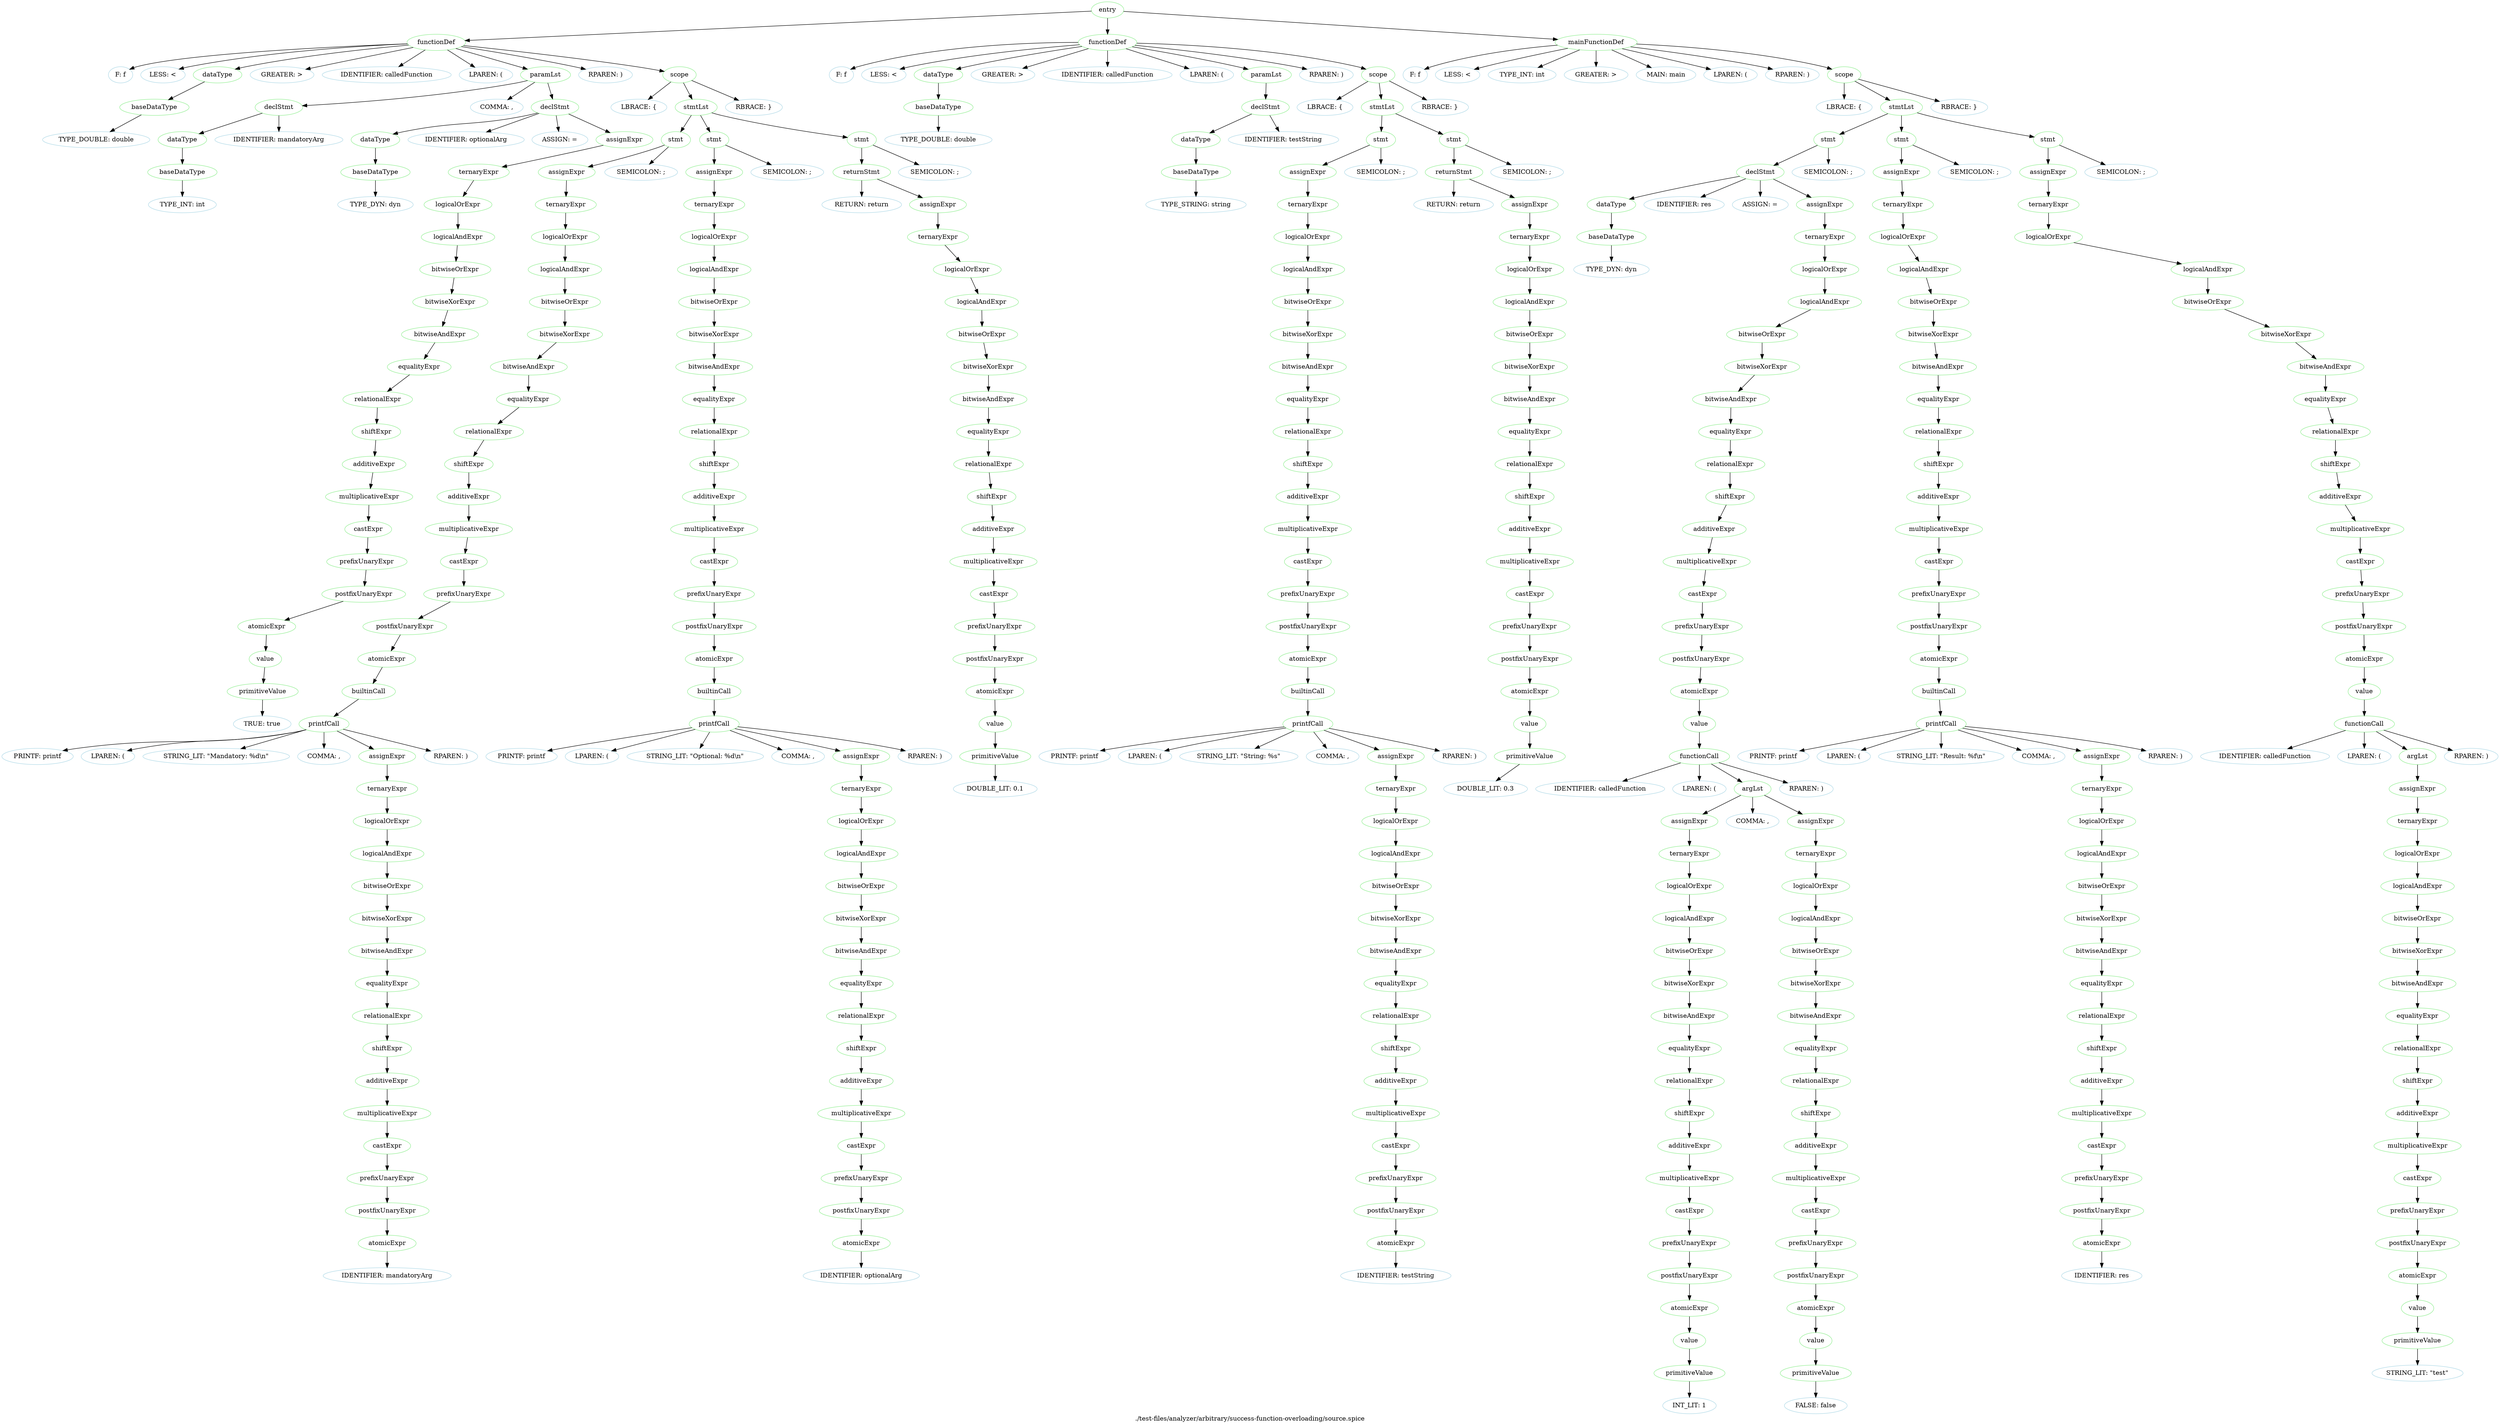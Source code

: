 digraph {
 rankdir="TB";
 label="./test-files/analyzer/arbitrary/success-function-overloading/source.spice";
 L1C0_entry [color="lightgreen",label="entry"];
 L1C0_functionDef [color="lightgreen",label="functionDef"];
 L1C0_entry -> L1C0_functionDef;
 L1C0 [color="lightblue",label="F: f"];
 L1C0_functionDef -> L1C0
 L1C1 [color="lightblue",label="LESS: <"];
 L1C0_functionDef -> L1C1
 L1C2_dataType [color="lightgreen",label="dataType"];
 L1C0_functionDef -> L1C2_dataType;
 L1C2_baseDataType [color="lightgreen",label="baseDataType"];
 L1C2_dataType -> L1C2_baseDataType;
 L1C2 [color="lightblue",label="TYPE_DOUBLE: double"];
 L1C2_baseDataType -> L1C2
 L1C8 [color="lightblue",label="GREATER: >"];
 L1C0_functionDef -> L1C8
 L1C10 [color="lightblue",label="IDENTIFIER: calledFunction"];
 L1C0_functionDef -> L1C10
 L1C24 [color="lightblue",label="LPAREN: ("];
 L1C0_functionDef -> L1C24
 L1C25_paramLst [color="lightgreen",label="paramLst"];
 L1C0_functionDef -> L1C25_paramLst;
 L1C25_declStmt [color="lightgreen",label="declStmt"];
 L1C25_paramLst -> L1C25_declStmt;
 L1C25_dataType [color="lightgreen",label="dataType"];
 L1C25_declStmt -> L1C25_dataType;
 L1C25_baseDataType [color="lightgreen",label="baseDataType"];
 L1C25_dataType -> L1C25_baseDataType;
 L1C25 [color="lightblue",label="TYPE_INT: int"];
 L1C25_baseDataType -> L1C25
 L1C29 [color="lightblue",label="IDENTIFIER: mandatoryArg"];
 L1C25_declStmt -> L1C29
 L1C41 [color="lightblue",label="COMMA: ,"];
 L1C25_paramLst -> L1C41
 L1C43_declStmt [color="lightgreen",label="declStmt"];
 L1C25_paramLst -> L1C43_declStmt;
 L1C43_dataType [color="lightgreen",label="dataType"];
 L1C43_declStmt -> L1C43_dataType;
 L1C43_baseDataType [color="lightgreen",label="baseDataType"];
 L1C43_dataType -> L1C43_baseDataType;
 L1C43 [color="lightblue",label="TYPE_DYN: dyn"];
 L1C43_baseDataType -> L1C43
 L1C47 [color="lightblue",label="IDENTIFIER: optionalArg"];
 L1C43_declStmt -> L1C47
 L1C59 [color="lightblue",label="ASSIGN: ="];
 L1C43_declStmt -> L1C59
 L1C61_assignExpr [color="lightgreen",label="assignExpr"];
 L1C43_declStmt -> L1C61_assignExpr;
 L1C61_ternaryExpr [color="lightgreen",label="ternaryExpr"];
 L1C61_assignExpr -> L1C61_ternaryExpr;
 L1C61_logicalOrExpr [color="lightgreen",label="logicalOrExpr"];
 L1C61_ternaryExpr -> L1C61_logicalOrExpr;
 L1C61_logicalAndExpr [color="lightgreen",label="logicalAndExpr"];
 L1C61_logicalOrExpr -> L1C61_logicalAndExpr;
 L1C61_bitwiseOrExpr [color="lightgreen",label="bitwiseOrExpr"];
 L1C61_logicalAndExpr -> L1C61_bitwiseOrExpr;
 L1C61_bitwiseXorExpr [color="lightgreen",label="bitwiseXorExpr"];
 L1C61_bitwiseOrExpr -> L1C61_bitwiseXorExpr;
 L1C61_bitwiseAndExpr [color="lightgreen",label="bitwiseAndExpr"];
 L1C61_bitwiseXorExpr -> L1C61_bitwiseAndExpr;
 L1C61_equalityExpr [color="lightgreen",label="equalityExpr"];
 L1C61_bitwiseAndExpr -> L1C61_equalityExpr;
 L1C61_relationalExpr [color="lightgreen",label="relationalExpr"];
 L1C61_equalityExpr -> L1C61_relationalExpr;
 L1C61_shiftExpr [color="lightgreen",label="shiftExpr"];
 L1C61_relationalExpr -> L1C61_shiftExpr;
 L1C61_additiveExpr [color="lightgreen",label="additiveExpr"];
 L1C61_shiftExpr -> L1C61_additiveExpr;
 L1C61_multiplicativeExpr [color="lightgreen",label="multiplicativeExpr"];
 L1C61_additiveExpr -> L1C61_multiplicativeExpr;
 L1C61_castExpr [color="lightgreen",label="castExpr"];
 L1C61_multiplicativeExpr -> L1C61_castExpr;
 L1C61_prefixUnaryExpr [color="lightgreen",label="prefixUnaryExpr"];
 L1C61_castExpr -> L1C61_prefixUnaryExpr;
 L1C61_postfixUnaryExpr [color="lightgreen",label="postfixUnaryExpr"];
 L1C61_prefixUnaryExpr -> L1C61_postfixUnaryExpr;
 L1C61_atomicExpr [color="lightgreen",label="atomicExpr"];
 L1C61_postfixUnaryExpr -> L1C61_atomicExpr;
 L1C61_value [color="lightgreen",label="value"];
 L1C61_atomicExpr -> L1C61_value;
 L1C61_primitiveValue [color="lightgreen",label="primitiveValue"];
 L1C61_value -> L1C61_primitiveValue;
 L1C61 [color="lightblue",label="TRUE: true"];
 L1C61_primitiveValue -> L1C61
 L1C65 [color="lightblue",label="RPAREN: )"];
 L1C0_functionDef -> L1C65
 L1C67_scope [color="lightgreen",label="scope"];
 L1C0_functionDef -> L1C67_scope;
 L1C67 [color="lightblue",label="LBRACE: {"];
 L1C67_scope -> L1C67
 L2C4_stmtLst [color="lightgreen",label="stmtLst"];
 L1C67_scope -> L2C4_stmtLst;
 L2C4_stmt [color="lightgreen",label="stmt"];
 L2C4_stmtLst -> L2C4_stmt;
 L2C4_assignExpr [color="lightgreen",label="assignExpr"];
 L2C4_stmt -> L2C4_assignExpr;
 L2C4_ternaryExpr [color="lightgreen",label="ternaryExpr"];
 L2C4_assignExpr -> L2C4_ternaryExpr;
 L2C4_logicalOrExpr [color="lightgreen",label="logicalOrExpr"];
 L2C4_ternaryExpr -> L2C4_logicalOrExpr;
 L2C4_logicalAndExpr [color="lightgreen",label="logicalAndExpr"];
 L2C4_logicalOrExpr -> L2C4_logicalAndExpr;
 L2C4_bitwiseOrExpr [color="lightgreen",label="bitwiseOrExpr"];
 L2C4_logicalAndExpr -> L2C4_bitwiseOrExpr;
 L2C4_bitwiseXorExpr [color="lightgreen",label="bitwiseXorExpr"];
 L2C4_bitwiseOrExpr -> L2C4_bitwiseXorExpr;
 L2C4_bitwiseAndExpr [color="lightgreen",label="bitwiseAndExpr"];
 L2C4_bitwiseXorExpr -> L2C4_bitwiseAndExpr;
 L2C4_equalityExpr [color="lightgreen",label="equalityExpr"];
 L2C4_bitwiseAndExpr -> L2C4_equalityExpr;
 L2C4_relationalExpr [color="lightgreen",label="relationalExpr"];
 L2C4_equalityExpr -> L2C4_relationalExpr;
 L2C4_shiftExpr [color="lightgreen",label="shiftExpr"];
 L2C4_relationalExpr -> L2C4_shiftExpr;
 L2C4_additiveExpr [color="lightgreen",label="additiveExpr"];
 L2C4_shiftExpr -> L2C4_additiveExpr;
 L2C4_multiplicativeExpr [color="lightgreen",label="multiplicativeExpr"];
 L2C4_additiveExpr -> L2C4_multiplicativeExpr;
 L2C4_castExpr [color="lightgreen",label="castExpr"];
 L2C4_multiplicativeExpr -> L2C4_castExpr;
 L2C4_prefixUnaryExpr [color="lightgreen",label="prefixUnaryExpr"];
 L2C4_castExpr -> L2C4_prefixUnaryExpr;
 L2C4_postfixUnaryExpr [color="lightgreen",label="postfixUnaryExpr"];
 L2C4_prefixUnaryExpr -> L2C4_postfixUnaryExpr;
 L2C4_atomicExpr [color="lightgreen",label="atomicExpr"];
 L2C4_postfixUnaryExpr -> L2C4_atomicExpr;
 L2C4_builtinCall [color="lightgreen",label="builtinCall"];
 L2C4_atomicExpr -> L2C4_builtinCall;
 L2C4_printfCall [color="lightgreen",label="printfCall"];
 L2C4_builtinCall -> L2C4_printfCall;
 L2C4 [color="lightblue",label="PRINTF: printf"];
 L2C4_printfCall -> L2C4
 L2C10 [color="lightblue",label="LPAREN: ("];
 L2C4_printfCall -> L2C10
 L2C11 [color="lightblue",label="STRING_LIT: \"Mandatory: %d\\n\""];
 L2C4_printfCall -> L2C11
 L2C28 [color="lightblue",label="COMMA: ,"];
 L2C4_printfCall -> L2C28
 L2C30_assignExpr [color="lightgreen",label="assignExpr"];
 L2C4_printfCall -> L2C30_assignExpr;
 L2C30_ternaryExpr [color="lightgreen",label="ternaryExpr"];
 L2C30_assignExpr -> L2C30_ternaryExpr;
 L2C30_logicalOrExpr [color="lightgreen",label="logicalOrExpr"];
 L2C30_ternaryExpr -> L2C30_logicalOrExpr;
 L2C30_logicalAndExpr [color="lightgreen",label="logicalAndExpr"];
 L2C30_logicalOrExpr -> L2C30_logicalAndExpr;
 L2C30_bitwiseOrExpr [color="lightgreen",label="bitwiseOrExpr"];
 L2C30_logicalAndExpr -> L2C30_bitwiseOrExpr;
 L2C30_bitwiseXorExpr [color="lightgreen",label="bitwiseXorExpr"];
 L2C30_bitwiseOrExpr -> L2C30_bitwiseXorExpr;
 L2C30_bitwiseAndExpr [color="lightgreen",label="bitwiseAndExpr"];
 L2C30_bitwiseXorExpr -> L2C30_bitwiseAndExpr;
 L2C30_equalityExpr [color="lightgreen",label="equalityExpr"];
 L2C30_bitwiseAndExpr -> L2C30_equalityExpr;
 L2C30_relationalExpr [color="lightgreen",label="relationalExpr"];
 L2C30_equalityExpr -> L2C30_relationalExpr;
 L2C30_shiftExpr [color="lightgreen",label="shiftExpr"];
 L2C30_relationalExpr -> L2C30_shiftExpr;
 L2C30_additiveExpr [color="lightgreen",label="additiveExpr"];
 L2C30_shiftExpr -> L2C30_additiveExpr;
 L2C30_multiplicativeExpr [color="lightgreen",label="multiplicativeExpr"];
 L2C30_additiveExpr -> L2C30_multiplicativeExpr;
 L2C30_castExpr [color="lightgreen",label="castExpr"];
 L2C30_multiplicativeExpr -> L2C30_castExpr;
 L2C30_prefixUnaryExpr [color="lightgreen",label="prefixUnaryExpr"];
 L2C30_castExpr -> L2C30_prefixUnaryExpr;
 L2C30_postfixUnaryExpr [color="lightgreen",label="postfixUnaryExpr"];
 L2C30_prefixUnaryExpr -> L2C30_postfixUnaryExpr;
 L2C30_atomicExpr [color="lightgreen",label="atomicExpr"];
 L2C30_postfixUnaryExpr -> L2C30_atomicExpr;
 L2C30 [color="lightblue",label="IDENTIFIER: mandatoryArg"];
 L2C30_atomicExpr -> L2C30
 L2C42 [color="lightblue",label="RPAREN: )"];
 L2C4_printfCall -> L2C42
 L2C43 [color="lightblue",label="SEMICOLON: ;"];
 L2C4_stmt -> L2C43
 L3C4_stmt [color="lightgreen",label="stmt"];
 L2C4_stmtLst -> L3C4_stmt;
 L3C4_assignExpr [color="lightgreen",label="assignExpr"];
 L3C4_stmt -> L3C4_assignExpr;
 L3C4_ternaryExpr [color="lightgreen",label="ternaryExpr"];
 L3C4_assignExpr -> L3C4_ternaryExpr;
 L3C4_logicalOrExpr [color="lightgreen",label="logicalOrExpr"];
 L3C4_ternaryExpr -> L3C4_logicalOrExpr;
 L3C4_logicalAndExpr [color="lightgreen",label="logicalAndExpr"];
 L3C4_logicalOrExpr -> L3C4_logicalAndExpr;
 L3C4_bitwiseOrExpr [color="lightgreen",label="bitwiseOrExpr"];
 L3C4_logicalAndExpr -> L3C4_bitwiseOrExpr;
 L3C4_bitwiseXorExpr [color="lightgreen",label="bitwiseXorExpr"];
 L3C4_bitwiseOrExpr -> L3C4_bitwiseXorExpr;
 L3C4_bitwiseAndExpr [color="lightgreen",label="bitwiseAndExpr"];
 L3C4_bitwiseXorExpr -> L3C4_bitwiseAndExpr;
 L3C4_equalityExpr [color="lightgreen",label="equalityExpr"];
 L3C4_bitwiseAndExpr -> L3C4_equalityExpr;
 L3C4_relationalExpr [color="lightgreen",label="relationalExpr"];
 L3C4_equalityExpr -> L3C4_relationalExpr;
 L3C4_shiftExpr [color="lightgreen",label="shiftExpr"];
 L3C4_relationalExpr -> L3C4_shiftExpr;
 L3C4_additiveExpr [color="lightgreen",label="additiveExpr"];
 L3C4_shiftExpr -> L3C4_additiveExpr;
 L3C4_multiplicativeExpr [color="lightgreen",label="multiplicativeExpr"];
 L3C4_additiveExpr -> L3C4_multiplicativeExpr;
 L3C4_castExpr [color="lightgreen",label="castExpr"];
 L3C4_multiplicativeExpr -> L3C4_castExpr;
 L3C4_prefixUnaryExpr [color="lightgreen",label="prefixUnaryExpr"];
 L3C4_castExpr -> L3C4_prefixUnaryExpr;
 L3C4_postfixUnaryExpr [color="lightgreen",label="postfixUnaryExpr"];
 L3C4_prefixUnaryExpr -> L3C4_postfixUnaryExpr;
 L3C4_atomicExpr [color="lightgreen",label="atomicExpr"];
 L3C4_postfixUnaryExpr -> L3C4_atomicExpr;
 L3C4_builtinCall [color="lightgreen",label="builtinCall"];
 L3C4_atomicExpr -> L3C4_builtinCall;
 L3C4_printfCall [color="lightgreen",label="printfCall"];
 L3C4_builtinCall -> L3C4_printfCall;
 L3C4 [color="lightblue",label="PRINTF: printf"];
 L3C4_printfCall -> L3C4
 L3C10 [color="lightblue",label="LPAREN: ("];
 L3C4_printfCall -> L3C10
 L3C11 [color="lightblue",label="STRING_LIT: \"Optional: %d\\n\""];
 L3C4_printfCall -> L3C11
 L3C27 [color="lightblue",label="COMMA: ,"];
 L3C4_printfCall -> L3C27
 L3C29_assignExpr [color="lightgreen",label="assignExpr"];
 L3C4_printfCall -> L3C29_assignExpr;
 L3C29_ternaryExpr [color="lightgreen",label="ternaryExpr"];
 L3C29_assignExpr -> L3C29_ternaryExpr;
 L3C29_logicalOrExpr [color="lightgreen",label="logicalOrExpr"];
 L3C29_ternaryExpr -> L3C29_logicalOrExpr;
 L3C29_logicalAndExpr [color="lightgreen",label="logicalAndExpr"];
 L3C29_logicalOrExpr -> L3C29_logicalAndExpr;
 L3C29_bitwiseOrExpr [color="lightgreen",label="bitwiseOrExpr"];
 L3C29_logicalAndExpr -> L3C29_bitwiseOrExpr;
 L3C29_bitwiseXorExpr [color="lightgreen",label="bitwiseXorExpr"];
 L3C29_bitwiseOrExpr -> L3C29_bitwiseXorExpr;
 L3C29_bitwiseAndExpr [color="lightgreen",label="bitwiseAndExpr"];
 L3C29_bitwiseXorExpr -> L3C29_bitwiseAndExpr;
 L3C29_equalityExpr [color="lightgreen",label="equalityExpr"];
 L3C29_bitwiseAndExpr -> L3C29_equalityExpr;
 L3C29_relationalExpr [color="lightgreen",label="relationalExpr"];
 L3C29_equalityExpr -> L3C29_relationalExpr;
 L3C29_shiftExpr [color="lightgreen",label="shiftExpr"];
 L3C29_relationalExpr -> L3C29_shiftExpr;
 L3C29_additiveExpr [color="lightgreen",label="additiveExpr"];
 L3C29_shiftExpr -> L3C29_additiveExpr;
 L3C29_multiplicativeExpr [color="lightgreen",label="multiplicativeExpr"];
 L3C29_additiveExpr -> L3C29_multiplicativeExpr;
 L3C29_castExpr [color="lightgreen",label="castExpr"];
 L3C29_multiplicativeExpr -> L3C29_castExpr;
 L3C29_prefixUnaryExpr [color="lightgreen",label="prefixUnaryExpr"];
 L3C29_castExpr -> L3C29_prefixUnaryExpr;
 L3C29_postfixUnaryExpr [color="lightgreen",label="postfixUnaryExpr"];
 L3C29_prefixUnaryExpr -> L3C29_postfixUnaryExpr;
 L3C29_atomicExpr [color="lightgreen",label="atomicExpr"];
 L3C29_postfixUnaryExpr -> L3C29_atomicExpr;
 L3C29 [color="lightblue",label="IDENTIFIER: optionalArg"];
 L3C29_atomicExpr -> L3C29
 L3C40 [color="lightblue",label="RPAREN: )"];
 L3C4_printfCall -> L3C40
 L3C41 [color="lightblue",label="SEMICOLON: ;"];
 L3C4_stmt -> L3C41
 L4C4_stmt [color="lightgreen",label="stmt"];
 L2C4_stmtLst -> L4C4_stmt;
 L4C4_returnStmt [color="lightgreen",label="returnStmt"];
 L4C4_stmt -> L4C4_returnStmt;
 L4C4 [color="lightblue",label="RETURN: return"];
 L4C4_returnStmt -> L4C4
 L4C11_assignExpr [color="lightgreen",label="assignExpr"];
 L4C4_returnStmt -> L4C11_assignExpr;
 L4C11_ternaryExpr [color="lightgreen",label="ternaryExpr"];
 L4C11_assignExpr -> L4C11_ternaryExpr;
 L4C11_logicalOrExpr [color="lightgreen",label="logicalOrExpr"];
 L4C11_ternaryExpr -> L4C11_logicalOrExpr;
 L4C11_logicalAndExpr [color="lightgreen",label="logicalAndExpr"];
 L4C11_logicalOrExpr -> L4C11_logicalAndExpr;
 L4C11_bitwiseOrExpr [color="lightgreen",label="bitwiseOrExpr"];
 L4C11_logicalAndExpr -> L4C11_bitwiseOrExpr;
 L4C11_bitwiseXorExpr [color="lightgreen",label="bitwiseXorExpr"];
 L4C11_bitwiseOrExpr -> L4C11_bitwiseXorExpr;
 L4C11_bitwiseAndExpr [color="lightgreen",label="bitwiseAndExpr"];
 L4C11_bitwiseXorExpr -> L4C11_bitwiseAndExpr;
 L4C11_equalityExpr [color="lightgreen",label="equalityExpr"];
 L4C11_bitwiseAndExpr -> L4C11_equalityExpr;
 L4C11_relationalExpr [color="lightgreen",label="relationalExpr"];
 L4C11_equalityExpr -> L4C11_relationalExpr;
 L4C11_shiftExpr [color="lightgreen",label="shiftExpr"];
 L4C11_relationalExpr -> L4C11_shiftExpr;
 L4C11_additiveExpr [color="lightgreen",label="additiveExpr"];
 L4C11_shiftExpr -> L4C11_additiveExpr;
 L4C11_multiplicativeExpr [color="lightgreen",label="multiplicativeExpr"];
 L4C11_additiveExpr -> L4C11_multiplicativeExpr;
 L4C11_castExpr [color="lightgreen",label="castExpr"];
 L4C11_multiplicativeExpr -> L4C11_castExpr;
 L4C11_prefixUnaryExpr [color="lightgreen",label="prefixUnaryExpr"];
 L4C11_castExpr -> L4C11_prefixUnaryExpr;
 L4C11_postfixUnaryExpr [color="lightgreen",label="postfixUnaryExpr"];
 L4C11_prefixUnaryExpr -> L4C11_postfixUnaryExpr;
 L4C11_atomicExpr [color="lightgreen",label="atomicExpr"];
 L4C11_postfixUnaryExpr -> L4C11_atomicExpr;
 L4C11_value [color="lightgreen",label="value"];
 L4C11_atomicExpr -> L4C11_value;
 L4C11_primitiveValue [color="lightgreen",label="primitiveValue"];
 L4C11_value -> L4C11_primitiveValue;
 L4C11 [color="lightblue",label="DOUBLE_LIT: 0.1"];
 L4C11_primitiveValue -> L4C11
 L4C14 [color="lightblue",label="SEMICOLON: ;"];
 L4C4_stmt -> L4C14
 L5C0 [color="lightblue",label="RBRACE: }"];
 L1C67_scope -> L5C0
 L7C0_functionDef [color="lightgreen",label="functionDef"];
 L1C0_entry -> L7C0_functionDef;
 L7C0 [color="lightblue",label="F: f"];
 L7C0_functionDef -> L7C0
 L7C1 [color="lightblue",label="LESS: <"];
 L7C0_functionDef -> L7C1
 L7C2_dataType [color="lightgreen",label="dataType"];
 L7C0_functionDef -> L7C2_dataType;
 L7C2_baseDataType [color="lightgreen",label="baseDataType"];
 L7C2_dataType -> L7C2_baseDataType;
 L7C2 [color="lightblue",label="TYPE_DOUBLE: double"];
 L7C2_baseDataType -> L7C2
 L7C8 [color="lightblue",label="GREATER: >"];
 L7C0_functionDef -> L7C8
 L7C10 [color="lightblue",label="IDENTIFIER: calledFunction"];
 L7C0_functionDef -> L7C10
 L7C24 [color="lightblue",label="LPAREN: ("];
 L7C0_functionDef -> L7C24
 L7C25_paramLst [color="lightgreen",label="paramLst"];
 L7C0_functionDef -> L7C25_paramLst;
 L7C25_declStmt [color="lightgreen",label="declStmt"];
 L7C25_paramLst -> L7C25_declStmt;
 L7C25_dataType [color="lightgreen",label="dataType"];
 L7C25_declStmt -> L7C25_dataType;
 L7C25_baseDataType [color="lightgreen",label="baseDataType"];
 L7C25_dataType -> L7C25_baseDataType;
 L7C25 [color="lightblue",label="TYPE_STRING: string"];
 L7C25_baseDataType -> L7C25
 L7C32 [color="lightblue",label="IDENTIFIER: testString"];
 L7C25_declStmt -> L7C32
 L7C42 [color="lightblue",label="RPAREN: )"];
 L7C0_functionDef -> L7C42
 L7C44_scope [color="lightgreen",label="scope"];
 L7C0_functionDef -> L7C44_scope;
 L7C44 [color="lightblue",label="LBRACE: {"];
 L7C44_scope -> L7C44
 L8C4_stmtLst [color="lightgreen",label="stmtLst"];
 L7C44_scope -> L8C4_stmtLst;
 L8C4_stmt [color="lightgreen",label="stmt"];
 L8C4_stmtLst -> L8C4_stmt;
 L8C4_assignExpr [color="lightgreen",label="assignExpr"];
 L8C4_stmt -> L8C4_assignExpr;
 L8C4_ternaryExpr [color="lightgreen",label="ternaryExpr"];
 L8C4_assignExpr -> L8C4_ternaryExpr;
 L8C4_logicalOrExpr [color="lightgreen",label="logicalOrExpr"];
 L8C4_ternaryExpr -> L8C4_logicalOrExpr;
 L8C4_logicalAndExpr [color="lightgreen",label="logicalAndExpr"];
 L8C4_logicalOrExpr -> L8C4_logicalAndExpr;
 L8C4_bitwiseOrExpr [color="lightgreen",label="bitwiseOrExpr"];
 L8C4_logicalAndExpr -> L8C4_bitwiseOrExpr;
 L8C4_bitwiseXorExpr [color="lightgreen",label="bitwiseXorExpr"];
 L8C4_bitwiseOrExpr -> L8C4_bitwiseXorExpr;
 L8C4_bitwiseAndExpr [color="lightgreen",label="bitwiseAndExpr"];
 L8C4_bitwiseXorExpr -> L8C4_bitwiseAndExpr;
 L8C4_equalityExpr [color="lightgreen",label="equalityExpr"];
 L8C4_bitwiseAndExpr -> L8C4_equalityExpr;
 L8C4_relationalExpr [color="lightgreen",label="relationalExpr"];
 L8C4_equalityExpr -> L8C4_relationalExpr;
 L8C4_shiftExpr [color="lightgreen",label="shiftExpr"];
 L8C4_relationalExpr -> L8C4_shiftExpr;
 L8C4_additiveExpr [color="lightgreen",label="additiveExpr"];
 L8C4_shiftExpr -> L8C4_additiveExpr;
 L8C4_multiplicativeExpr [color="lightgreen",label="multiplicativeExpr"];
 L8C4_additiveExpr -> L8C4_multiplicativeExpr;
 L8C4_castExpr [color="lightgreen",label="castExpr"];
 L8C4_multiplicativeExpr -> L8C4_castExpr;
 L8C4_prefixUnaryExpr [color="lightgreen",label="prefixUnaryExpr"];
 L8C4_castExpr -> L8C4_prefixUnaryExpr;
 L8C4_postfixUnaryExpr [color="lightgreen",label="postfixUnaryExpr"];
 L8C4_prefixUnaryExpr -> L8C4_postfixUnaryExpr;
 L8C4_atomicExpr [color="lightgreen",label="atomicExpr"];
 L8C4_postfixUnaryExpr -> L8C4_atomicExpr;
 L8C4_builtinCall [color="lightgreen",label="builtinCall"];
 L8C4_atomicExpr -> L8C4_builtinCall;
 L8C4_printfCall [color="lightgreen",label="printfCall"];
 L8C4_builtinCall -> L8C4_printfCall;
 L8C4 [color="lightblue",label="PRINTF: printf"];
 L8C4_printfCall -> L8C4
 L8C10 [color="lightblue",label="LPAREN: ("];
 L8C4_printfCall -> L8C10
 L8C11 [color="lightblue",label="STRING_LIT: \"String: %s\""];
 L8C4_printfCall -> L8C11
 L8C23 [color="lightblue",label="COMMA: ,"];
 L8C4_printfCall -> L8C23
 L8C25_assignExpr [color="lightgreen",label="assignExpr"];
 L8C4_printfCall -> L8C25_assignExpr;
 L8C25_ternaryExpr [color="lightgreen",label="ternaryExpr"];
 L8C25_assignExpr -> L8C25_ternaryExpr;
 L8C25_logicalOrExpr [color="lightgreen",label="logicalOrExpr"];
 L8C25_ternaryExpr -> L8C25_logicalOrExpr;
 L8C25_logicalAndExpr [color="lightgreen",label="logicalAndExpr"];
 L8C25_logicalOrExpr -> L8C25_logicalAndExpr;
 L8C25_bitwiseOrExpr [color="lightgreen",label="bitwiseOrExpr"];
 L8C25_logicalAndExpr -> L8C25_bitwiseOrExpr;
 L8C25_bitwiseXorExpr [color="lightgreen",label="bitwiseXorExpr"];
 L8C25_bitwiseOrExpr -> L8C25_bitwiseXorExpr;
 L8C25_bitwiseAndExpr [color="lightgreen",label="bitwiseAndExpr"];
 L8C25_bitwiseXorExpr -> L8C25_bitwiseAndExpr;
 L8C25_equalityExpr [color="lightgreen",label="equalityExpr"];
 L8C25_bitwiseAndExpr -> L8C25_equalityExpr;
 L8C25_relationalExpr [color="lightgreen",label="relationalExpr"];
 L8C25_equalityExpr -> L8C25_relationalExpr;
 L8C25_shiftExpr [color="lightgreen",label="shiftExpr"];
 L8C25_relationalExpr -> L8C25_shiftExpr;
 L8C25_additiveExpr [color="lightgreen",label="additiveExpr"];
 L8C25_shiftExpr -> L8C25_additiveExpr;
 L8C25_multiplicativeExpr [color="lightgreen",label="multiplicativeExpr"];
 L8C25_additiveExpr -> L8C25_multiplicativeExpr;
 L8C25_castExpr [color="lightgreen",label="castExpr"];
 L8C25_multiplicativeExpr -> L8C25_castExpr;
 L8C25_prefixUnaryExpr [color="lightgreen",label="prefixUnaryExpr"];
 L8C25_castExpr -> L8C25_prefixUnaryExpr;
 L8C25_postfixUnaryExpr [color="lightgreen",label="postfixUnaryExpr"];
 L8C25_prefixUnaryExpr -> L8C25_postfixUnaryExpr;
 L8C25_atomicExpr [color="lightgreen",label="atomicExpr"];
 L8C25_postfixUnaryExpr -> L8C25_atomicExpr;
 L8C25 [color="lightblue",label="IDENTIFIER: testString"];
 L8C25_atomicExpr -> L8C25
 L8C35 [color="lightblue",label="RPAREN: )"];
 L8C4_printfCall -> L8C35
 L8C36 [color="lightblue",label="SEMICOLON: ;"];
 L8C4_stmt -> L8C36
 L9C4_stmt [color="lightgreen",label="stmt"];
 L8C4_stmtLst -> L9C4_stmt;
 L9C4_returnStmt [color="lightgreen",label="returnStmt"];
 L9C4_stmt -> L9C4_returnStmt;
 L9C4 [color="lightblue",label="RETURN: return"];
 L9C4_returnStmt -> L9C4
 L9C11_assignExpr [color="lightgreen",label="assignExpr"];
 L9C4_returnStmt -> L9C11_assignExpr;
 L9C11_ternaryExpr [color="lightgreen",label="ternaryExpr"];
 L9C11_assignExpr -> L9C11_ternaryExpr;
 L9C11_logicalOrExpr [color="lightgreen",label="logicalOrExpr"];
 L9C11_ternaryExpr -> L9C11_logicalOrExpr;
 L9C11_logicalAndExpr [color="lightgreen",label="logicalAndExpr"];
 L9C11_logicalOrExpr -> L9C11_logicalAndExpr;
 L9C11_bitwiseOrExpr [color="lightgreen",label="bitwiseOrExpr"];
 L9C11_logicalAndExpr -> L9C11_bitwiseOrExpr;
 L9C11_bitwiseXorExpr [color="lightgreen",label="bitwiseXorExpr"];
 L9C11_bitwiseOrExpr -> L9C11_bitwiseXorExpr;
 L9C11_bitwiseAndExpr [color="lightgreen",label="bitwiseAndExpr"];
 L9C11_bitwiseXorExpr -> L9C11_bitwiseAndExpr;
 L9C11_equalityExpr [color="lightgreen",label="equalityExpr"];
 L9C11_bitwiseAndExpr -> L9C11_equalityExpr;
 L9C11_relationalExpr [color="lightgreen",label="relationalExpr"];
 L9C11_equalityExpr -> L9C11_relationalExpr;
 L9C11_shiftExpr [color="lightgreen",label="shiftExpr"];
 L9C11_relationalExpr -> L9C11_shiftExpr;
 L9C11_additiveExpr [color="lightgreen",label="additiveExpr"];
 L9C11_shiftExpr -> L9C11_additiveExpr;
 L9C11_multiplicativeExpr [color="lightgreen",label="multiplicativeExpr"];
 L9C11_additiveExpr -> L9C11_multiplicativeExpr;
 L9C11_castExpr [color="lightgreen",label="castExpr"];
 L9C11_multiplicativeExpr -> L9C11_castExpr;
 L9C11_prefixUnaryExpr [color="lightgreen",label="prefixUnaryExpr"];
 L9C11_castExpr -> L9C11_prefixUnaryExpr;
 L9C11_postfixUnaryExpr [color="lightgreen",label="postfixUnaryExpr"];
 L9C11_prefixUnaryExpr -> L9C11_postfixUnaryExpr;
 L9C11_atomicExpr [color="lightgreen",label="atomicExpr"];
 L9C11_postfixUnaryExpr -> L9C11_atomicExpr;
 L9C11_value [color="lightgreen",label="value"];
 L9C11_atomicExpr -> L9C11_value;
 L9C11_primitiveValue [color="lightgreen",label="primitiveValue"];
 L9C11_value -> L9C11_primitiveValue;
 L9C11 [color="lightblue",label="DOUBLE_LIT: 0.3"];
 L9C11_primitiveValue -> L9C11
 L9C14 [color="lightblue",label="SEMICOLON: ;"];
 L9C4_stmt -> L9C14
 L10C0 [color="lightblue",label="RBRACE: }"];
 L7C44_scope -> L10C0
 L12C0_mainFunctionDef [color="lightgreen",label="mainFunctionDef"];
 L1C0_entry -> L12C0_mainFunctionDef;
 L12C0 [color="lightblue",label="F: f"];
 L12C0_mainFunctionDef -> L12C0
 L12C1 [color="lightblue",label="LESS: <"];
 L12C0_mainFunctionDef -> L12C1
 L12C2 [color="lightblue",label="TYPE_INT: int"];
 L12C0_mainFunctionDef -> L12C2
 L12C5 [color="lightblue",label="GREATER: >"];
 L12C0_mainFunctionDef -> L12C5
 L12C7 [color="lightblue",label="MAIN: main"];
 L12C0_mainFunctionDef -> L12C7
 L12C11 [color="lightblue",label="LPAREN: ("];
 L12C0_mainFunctionDef -> L12C11
 L12C12 [color="lightblue",label="RPAREN: )"];
 L12C0_mainFunctionDef -> L12C12
 L12C14_scope [color="lightgreen",label="scope"];
 L12C0_mainFunctionDef -> L12C14_scope;
 L12C14 [color="lightblue",label="LBRACE: {"];
 L12C14_scope -> L12C14
 L13C4_stmtLst [color="lightgreen",label="stmtLst"];
 L12C14_scope -> L13C4_stmtLst;
 L13C4_stmt [color="lightgreen",label="stmt"];
 L13C4_stmtLst -> L13C4_stmt;
 L13C4_declStmt [color="lightgreen",label="declStmt"];
 L13C4_stmt -> L13C4_declStmt;
 L13C4_dataType [color="lightgreen",label="dataType"];
 L13C4_declStmt -> L13C4_dataType;
 L13C4_baseDataType [color="lightgreen",label="baseDataType"];
 L13C4_dataType -> L13C4_baseDataType;
 L13C4 [color="lightblue",label="TYPE_DYN: dyn"];
 L13C4_baseDataType -> L13C4
 L13C8 [color="lightblue",label="IDENTIFIER: res"];
 L13C4_declStmt -> L13C8
 L13C12 [color="lightblue",label="ASSIGN: ="];
 L13C4_declStmt -> L13C12
 L13C14_assignExpr [color="lightgreen",label="assignExpr"];
 L13C4_declStmt -> L13C14_assignExpr;
 L13C14_ternaryExpr [color="lightgreen",label="ternaryExpr"];
 L13C14_assignExpr -> L13C14_ternaryExpr;
 L13C14_logicalOrExpr [color="lightgreen",label="logicalOrExpr"];
 L13C14_ternaryExpr -> L13C14_logicalOrExpr;
 L13C14_logicalAndExpr [color="lightgreen",label="logicalAndExpr"];
 L13C14_logicalOrExpr -> L13C14_logicalAndExpr;
 L13C14_bitwiseOrExpr [color="lightgreen",label="bitwiseOrExpr"];
 L13C14_logicalAndExpr -> L13C14_bitwiseOrExpr;
 L13C14_bitwiseXorExpr [color="lightgreen",label="bitwiseXorExpr"];
 L13C14_bitwiseOrExpr -> L13C14_bitwiseXorExpr;
 L13C14_bitwiseAndExpr [color="lightgreen",label="bitwiseAndExpr"];
 L13C14_bitwiseXorExpr -> L13C14_bitwiseAndExpr;
 L13C14_equalityExpr [color="lightgreen",label="equalityExpr"];
 L13C14_bitwiseAndExpr -> L13C14_equalityExpr;
 L13C14_relationalExpr [color="lightgreen",label="relationalExpr"];
 L13C14_equalityExpr -> L13C14_relationalExpr;
 L13C14_shiftExpr [color="lightgreen",label="shiftExpr"];
 L13C14_relationalExpr -> L13C14_shiftExpr;
 L13C14_additiveExpr [color="lightgreen",label="additiveExpr"];
 L13C14_shiftExpr -> L13C14_additiveExpr;
 L13C14_multiplicativeExpr [color="lightgreen",label="multiplicativeExpr"];
 L13C14_additiveExpr -> L13C14_multiplicativeExpr;
 L13C14_castExpr [color="lightgreen",label="castExpr"];
 L13C14_multiplicativeExpr -> L13C14_castExpr;
 L13C14_prefixUnaryExpr [color="lightgreen",label="prefixUnaryExpr"];
 L13C14_castExpr -> L13C14_prefixUnaryExpr;
 L13C14_postfixUnaryExpr [color="lightgreen",label="postfixUnaryExpr"];
 L13C14_prefixUnaryExpr -> L13C14_postfixUnaryExpr;
 L13C14_atomicExpr [color="lightgreen",label="atomicExpr"];
 L13C14_postfixUnaryExpr -> L13C14_atomicExpr;
 L13C14_value [color="lightgreen",label="value"];
 L13C14_atomicExpr -> L13C14_value;
 L13C14_functionCall [color="lightgreen",label="functionCall"];
 L13C14_value -> L13C14_functionCall;
 L13C14 [color="lightblue",label="IDENTIFIER: calledFunction"];
 L13C14_functionCall -> L13C14
 L13C28 [color="lightblue",label="LPAREN: ("];
 L13C14_functionCall -> L13C28
 L13C29_argLst [color="lightgreen",label="argLst"];
 L13C14_functionCall -> L13C29_argLst;
 L13C29_assignExpr [color="lightgreen",label="assignExpr"];
 L13C29_argLst -> L13C29_assignExpr;
 L13C29_ternaryExpr [color="lightgreen",label="ternaryExpr"];
 L13C29_assignExpr -> L13C29_ternaryExpr;
 L13C29_logicalOrExpr [color="lightgreen",label="logicalOrExpr"];
 L13C29_ternaryExpr -> L13C29_logicalOrExpr;
 L13C29_logicalAndExpr [color="lightgreen",label="logicalAndExpr"];
 L13C29_logicalOrExpr -> L13C29_logicalAndExpr;
 L13C29_bitwiseOrExpr [color="lightgreen",label="bitwiseOrExpr"];
 L13C29_logicalAndExpr -> L13C29_bitwiseOrExpr;
 L13C29_bitwiseXorExpr [color="lightgreen",label="bitwiseXorExpr"];
 L13C29_bitwiseOrExpr -> L13C29_bitwiseXorExpr;
 L13C29_bitwiseAndExpr [color="lightgreen",label="bitwiseAndExpr"];
 L13C29_bitwiseXorExpr -> L13C29_bitwiseAndExpr;
 L13C29_equalityExpr [color="lightgreen",label="equalityExpr"];
 L13C29_bitwiseAndExpr -> L13C29_equalityExpr;
 L13C29_relationalExpr [color="lightgreen",label="relationalExpr"];
 L13C29_equalityExpr -> L13C29_relationalExpr;
 L13C29_shiftExpr [color="lightgreen",label="shiftExpr"];
 L13C29_relationalExpr -> L13C29_shiftExpr;
 L13C29_additiveExpr [color="lightgreen",label="additiveExpr"];
 L13C29_shiftExpr -> L13C29_additiveExpr;
 L13C29_multiplicativeExpr [color="lightgreen",label="multiplicativeExpr"];
 L13C29_additiveExpr -> L13C29_multiplicativeExpr;
 L13C29_castExpr [color="lightgreen",label="castExpr"];
 L13C29_multiplicativeExpr -> L13C29_castExpr;
 L13C29_prefixUnaryExpr [color="lightgreen",label="prefixUnaryExpr"];
 L13C29_castExpr -> L13C29_prefixUnaryExpr;
 L13C29_postfixUnaryExpr [color="lightgreen",label="postfixUnaryExpr"];
 L13C29_prefixUnaryExpr -> L13C29_postfixUnaryExpr;
 L13C29_atomicExpr [color="lightgreen",label="atomicExpr"];
 L13C29_postfixUnaryExpr -> L13C29_atomicExpr;
 L13C29_value [color="lightgreen",label="value"];
 L13C29_atomicExpr -> L13C29_value;
 L13C29_primitiveValue [color="lightgreen",label="primitiveValue"];
 L13C29_value -> L13C29_primitiveValue;
 L13C29 [color="lightblue",label="INT_LIT: 1"];
 L13C29_primitiveValue -> L13C29
 L13C30 [color="lightblue",label="COMMA: ,"];
 L13C29_argLst -> L13C30
 L13C32_assignExpr [color="lightgreen",label="assignExpr"];
 L13C29_argLst -> L13C32_assignExpr;
 L13C32_ternaryExpr [color="lightgreen",label="ternaryExpr"];
 L13C32_assignExpr -> L13C32_ternaryExpr;
 L13C32_logicalOrExpr [color="lightgreen",label="logicalOrExpr"];
 L13C32_ternaryExpr -> L13C32_logicalOrExpr;
 L13C32_logicalAndExpr [color="lightgreen",label="logicalAndExpr"];
 L13C32_logicalOrExpr -> L13C32_logicalAndExpr;
 L13C32_bitwiseOrExpr [color="lightgreen",label="bitwiseOrExpr"];
 L13C32_logicalAndExpr -> L13C32_bitwiseOrExpr;
 L13C32_bitwiseXorExpr [color="lightgreen",label="bitwiseXorExpr"];
 L13C32_bitwiseOrExpr -> L13C32_bitwiseXorExpr;
 L13C32_bitwiseAndExpr [color="lightgreen",label="bitwiseAndExpr"];
 L13C32_bitwiseXorExpr -> L13C32_bitwiseAndExpr;
 L13C32_equalityExpr [color="lightgreen",label="equalityExpr"];
 L13C32_bitwiseAndExpr -> L13C32_equalityExpr;
 L13C32_relationalExpr [color="lightgreen",label="relationalExpr"];
 L13C32_equalityExpr -> L13C32_relationalExpr;
 L13C32_shiftExpr [color="lightgreen",label="shiftExpr"];
 L13C32_relationalExpr -> L13C32_shiftExpr;
 L13C32_additiveExpr [color="lightgreen",label="additiveExpr"];
 L13C32_shiftExpr -> L13C32_additiveExpr;
 L13C32_multiplicativeExpr [color="lightgreen",label="multiplicativeExpr"];
 L13C32_additiveExpr -> L13C32_multiplicativeExpr;
 L13C32_castExpr [color="lightgreen",label="castExpr"];
 L13C32_multiplicativeExpr -> L13C32_castExpr;
 L13C32_prefixUnaryExpr [color="lightgreen",label="prefixUnaryExpr"];
 L13C32_castExpr -> L13C32_prefixUnaryExpr;
 L13C32_postfixUnaryExpr [color="lightgreen",label="postfixUnaryExpr"];
 L13C32_prefixUnaryExpr -> L13C32_postfixUnaryExpr;
 L13C32_atomicExpr [color="lightgreen",label="atomicExpr"];
 L13C32_postfixUnaryExpr -> L13C32_atomicExpr;
 L13C32_value [color="lightgreen",label="value"];
 L13C32_atomicExpr -> L13C32_value;
 L13C32_primitiveValue [color="lightgreen",label="primitiveValue"];
 L13C32_value -> L13C32_primitiveValue;
 L13C32 [color="lightblue",label="FALSE: false"];
 L13C32_primitiveValue -> L13C32
 L13C37 [color="lightblue",label="RPAREN: )"];
 L13C14_functionCall -> L13C37
 L13C38 [color="lightblue",label="SEMICOLON: ;"];
 L13C4_stmt -> L13C38
 L14C4_stmt [color="lightgreen",label="stmt"];
 L13C4_stmtLst -> L14C4_stmt;
 L14C4_assignExpr [color="lightgreen",label="assignExpr"];
 L14C4_stmt -> L14C4_assignExpr;
 L14C4_ternaryExpr [color="lightgreen",label="ternaryExpr"];
 L14C4_assignExpr -> L14C4_ternaryExpr;
 L14C4_logicalOrExpr [color="lightgreen",label="logicalOrExpr"];
 L14C4_ternaryExpr -> L14C4_logicalOrExpr;
 L14C4_logicalAndExpr [color="lightgreen",label="logicalAndExpr"];
 L14C4_logicalOrExpr -> L14C4_logicalAndExpr;
 L14C4_bitwiseOrExpr [color="lightgreen",label="bitwiseOrExpr"];
 L14C4_logicalAndExpr -> L14C4_bitwiseOrExpr;
 L14C4_bitwiseXorExpr [color="lightgreen",label="bitwiseXorExpr"];
 L14C4_bitwiseOrExpr -> L14C4_bitwiseXorExpr;
 L14C4_bitwiseAndExpr [color="lightgreen",label="bitwiseAndExpr"];
 L14C4_bitwiseXorExpr -> L14C4_bitwiseAndExpr;
 L14C4_equalityExpr [color="lightgreen",label="equalityExpr"];
 L14C4_bitwiseAndExpr -> L14C4_equalityExpr;
 L14C4_relationalExpr [color="lightgreen",label="relationalExpr"];
 L14C4_equalityExpr -> L14C4_relationalExpr;
 L14C4_shiftExpr [color="lightgreen",label="shiftExpr"];
 L14C4_relationalExpr -> L14C4_shiftExpr;
 L14C4_additiveExpr [color="lightgreen",label="additiveExpr"];
 L14C4_shiftExpr -> L14C4_additiveExpr;
 L14C4_multiplicativeExpr [color="lightgreen",label="multiplicativeExpr"];
 L14C4_additiveExpr -> L14C4_multiplicativeExpr;
 L14C4_castExpr [color="lightgreen",label="castExpr"];
 L14C4_multiplicativeExpr -> L14C4_castExpr;
 L14C4_prefixUnaryExpr [color="lightgreen",label="prefixUnaryExpr"];
 L14C4_castExpr -> L14C4_prefixUnaryExpr;
 L14C4_postfixUnaryExpr [color="lightgreen",label="postfixUnaryExpr"];
 L14C4_prefixUnaryExpr -> L14C4_postfixUnaryExpr;
 L14C4_atomicExpr [color="lightgreen",label="atomicExpr"];
 L14C4_postfixUnaryExpr -> L14C4_atomicExpr;
 L14C4_builtinCall [color="lightgreen",label="builtinCall"];
 L14C4_atomicExpr -> L14C4_builtinCall;
 L14C4_printfCall [color="lightgreen",label="printfCall"];
 L14C4_builtinCall -> L14C4_printfCall;
 L14C4 [color="lightblue",label="PRINTF: printf"];
 L14C4_printfCall -> L14C4
 L14C10 [color="lightblue",label="LPAREN: ("];
 L14C4_printfCall -> L14C10
 L14C11 [color="lightblue",label="STRING_LIT: \"Result: %f\\n\""];
 L14C4_printfCall -> L14C11
 L14C25 [color="lightblue",label="COMMA: ,"];
 L14C4_printfCall -> L14C25
 L14C27_assignExpr [color="lightgreen",label="assignExpr"];
 L14C4_printfCall -> L14C27_assignExpr;
 L14C27_ternaryExpr [color="lightgreen",label="ternaryExpr"];
 L14C27_assignExpr -> L14C27_ternaryExpr;
 L14C27_logicalOrExpr [color="lightgreen",label="logicalOrExpr"];
 L14C27_ternaryExpr -> L14C27_logicalOrExpr;
 L14C27_logicalAndExpr [color="lightgreen",label="logicalAndExpr"];
 L14C27_logicalOrExpr -> L14C27_logicalAndExpr;
 L14C27_bitwiseOrExpr [color="lightgreen",label="bitwiseOrExpr"];
 L14C27_logicalAndExpr -> L14C27_bitwiseOrExpr;
 L14C27_bitwiseXorExpr [color="lightgreen",label="bitwiseXorExpr"];
 L14C27_bitwiseOrExpr -> L14C27_bitwiseXorExpr;
 L14C27_bitwiseAndExpr [color="lightgreen",label="bitwiseAndExpr"];
 L14C27_bitwiseXorExpr -> L14C27_bitwiseAndExpr;
 L14C27_equalityExpr [color="lightgreen",label="equalityExpr"];
 L14C27_bitwiseAndExpr -> L14C27_equalityExpr;
 L14C27_relationalExpr [color="lightgreen",label="relationalExpr"];
 L14C27_equalityExpr -> L14C27_relationalExpr;
 L14C27_shiftExpr [color="lightgreen",label="shiftExpr"];
 L14C27_relationalExpr -> L14C27_shiftExpr;
 L14C27_additiveExpr [color="lightgreen",label="additiveExpr"];
 L14C27_shiftExpr -> L14C27_additiveExpr;
 L14C27_multiplicativeExpr [color="lightgreen",label="multiplicativeExpr"];
 L14C27_additiveExpr -> L14C27_multiplicativeExpr;
 L14C27_castExpr [color="lightgreen",label="castExpr"];
 L14C27_multiplicativeExpr -> L14C27_castExpr;
 L14C27_prefixUnaryExpr [color="lightgreen",label="prefixUnaryExpr"];
 L14C27_castExpr -> L14C27_prefixUnaryExpr;
 L14C27_postfixUnaryExpr [color="lightgreen",label="postfixUnaryExpr"];
 L14C27_prefixUnaryExpr -> L14C27_postfixUnaryExpr;
 L14C27_atomicExpr [color="lightgreen",label="atomicExpr"];
 L14C27_postfixUnaryExpr -> L14C27_atomicExpr;
 L14C27 [color="lightblue",label="IDENTIFIER: res"];
 L14C27_atomicExpr -> L14C27
 L14C30 [color="lightblue",label="RPAREN: )"];
 L14C4_printfCall -> L14C30
 L14C31 [color="lightblue",label="SEMICOLON: ;"];
 L14C4_stmt -> L14C31
 L15C4_stmt [color="lightgreen",label="stmt"];
 L13C4_stmtLst -> L15C4_stmt;
 L15C4_assignExpr [color="lightgreen",label="assignExpr"];
 L15C4_stmt -> L15C4_assignExpr;
 L15C4_ternaryExpr [color="lightgreen",label="ternaryExpr"];
 L15C4_assignExpr -> L15C4_ternaryExpr;
 L15C4_logicalOrExpr [color="lightgreen",label="logicalOrExpr"];
 L15C4_ternaryExpr -> L15C4_logicalOrExpr;
 L15C4_logicalAndExpr [color="lightgreen",label="logicalAndExpr"];
 L15C4_logicalOrExpr -> L15C4_logicalAndExpr;
 L15C4_bitwiseOrExpr [color="lightgreen",label="bitwiseOrExpr"];
 L15C4_logicalAndExpr -> L15C4_bitwiseOrExpr;
 L15C4_bitwiseXorExpr [color="lightgreen",label="bitwiseXorExpr"];
 L15C4_bitwiseOrExpr -> L15C4_bitwiseXorExpr;
 L15C4_bitwiseAndExpr [color="lightgreen",label="bitwiseAndExpr"];
 L15C4_bitwiseXorExpr -> L15C4_bitwiseAndExpr;
 L15C4_equalityExpr [color="lightgreen",label="equalityExpr"];
 L15C4_bitwiseAndExpr -> L15C4_equalityExpr;
 L15C4_relationalExpr [color="lightgreen",label="relationalExpr"];
 L15C4_equalityExpr -> L15C4_relationalExpr;
 L15C4_shiftExpr [color="lightgreen",label="shiftExpr"];
 L15C4_relationalExpr -> L15C4_shiftExpr;
 L15C4_additiveExpr [color="lightgreen",label="additiveExpr"];
 L15C4_shiftExpr -> L15C4_additiveExpr;
 L15C4_multiplicativeExpr [color="lightgreen",label="multiplicativeExpr"];
 L15C4_additiveExpr -> L15C4_multiplicativeExpr;
 L15C4_castExpr [color="lightgreen",label="castExpr"];
 L15C4_multiplicativeExpr -> L15C4_castExpr;
 L15C4_prefixUnaryExpr [color="lightgreen",label="prefixUnaryExpr"];
 L15C4_castExpr -> L15C4_prefixUnaryExpr;
 L15C4_postfixUnaryExpr [color="lightgreen",label="postfixUnaryExpr"];
 L15C4_prefixUnaryExpr -> L15C4_postfixUnaryExpr;
 L15C4_atomicExpr [color="lightgreen",label="atomicExpr"];
 L15C4_postfixUnaryExpr -> L15C4_atomicExpr;
 L15C4_value [color="lightgreen",label="value"];
 L15C4_atomicExpr -> L15C4_value;
 L15C4_functionCall [color="lightgreen",label="functionCall"];
 L15C4_value -> L15C4_functionCall;
 L15C4 [color="lightblue",label="IDENTIFIER: calledFunction"];
 L15C4_functionCall -> L15C4
 L15C18 [color="lightblue",label="LPAREN: ("];
 L15C4_functionCall -> L15C18
 L15C19_argLst [color="lightgreen",label="argLst"];
 L15C4_functionCall -> L15C19_argLst;
 L15C19_assignExpr [color="lightgreen",label="assignExpr"];
 L15C19_argLst -> L15C19_assignExpr;
 L15C19_ternaryExpr [color="lightgreen",label="ternaryExpr"];
 L15C19_assignExpr -> L15C19_ternaryExpr;
 L15C19_logicalOrExpr [color="lightgreen",label="logicalOrExpr"];
 L15C19_ternaryExpr -> L15C19_logicalOrExpr;
 L15C19_logicalAndExpr [color="lightgreen",label="logicalAndExpr"];
 L15C19_logicalOrExpr -> L15C19_logicalAndExpr;
 L15C19_bitwiseOrExpr [color="lightgreen",label="bitwiseOrExpr"];
 L15C19_logicalAndExpr -> L15C19_bitwiseOrExpr;
 L15C19_bitwiseXorExpr [color="lightgreen",label="bitwiseXorExpr"];
 L15C19_bitwiseOrExpr -> L15C19_bitwiseXorExpr;
 L15C19_bitwiseAndExpr [color="lightgreen",label="bitwiseAndExpr"];
 L15C19_bitwiseXorExpr -> L15C19_bitwiseAndExpr;
 L15C19_equalityExpr [color="lightgreen",label="equalityExpr"];
 L15C19_bitwiseAndExpr -> L15C19_equalityExpr;
 L15C19_relationalExpr [color="lightgreen",label="relationalExpr"];
 L15C19_equalityExpr -> L15C19_relationalExpr;
 L15C19_shiftExpr [color="lightgreen",label="shiftExpr"];
 L15C19_relationalExpr -> L15C19_shiftExpr;
 L15C19_additiveExpr [color="lightgreen",label="additiveExpr"];
 L15C19_shiftExpr -> L15C19_additiveExpr;
 L15C19_multiplicativeExpr [color="lightgreen",label="multiplicativeExpr"];
 L15C19_additiveExpr -> L15C19_multiplicativeExpr;
 L15C19_castExpr [color="lightgreen",label="castExpr"];
 L15C19_multiplicativeExpr -> L15C19_castExpr;
 L15C19_prefixUnaryExpr [color="lightgreen",label="prefixUnaryExpr"];
 L15C19_castExpr -> L15C19_prefixUnaryExpr;
 L15C19_postfixUnaryExpr [color="lightgreen",label="postfixUnaryExpr"];
 L15C19_prefixUnaryExpr -> L15C19_postfixUnaryExpr;
 L15C19_atomicExpr [color="lightgreen",label="atomicExpr"];
 L15C19_postfixUnaryExpr -> L15C19_atomicExpr;
 L15C19_value [color="lightgreen",label="value"];
 L15C19_atomicExpr -> L15C19_value;
 L15C19_primitiveValue [color="lightgreen",label="primitiveValue"];
 L15C19_value -> L15C19_primitiveValue;
 L15C19 [color="lightblue",label="STRING_LIT: \"test\""];
 L15C19_primitiveValue -> L15C19
 L15C25 [color="lightblue",label="RPAREN: )"];
 L15C4_functionCall -> L15C25
 L15C26 [color="lightblue",label="SEMICOLON: ;"];
 L15C4_stmt -> L15C26
 L16C0 [color="lightblue",label="RBRACE: }"];
 L12C14_scope -> L16C0
}